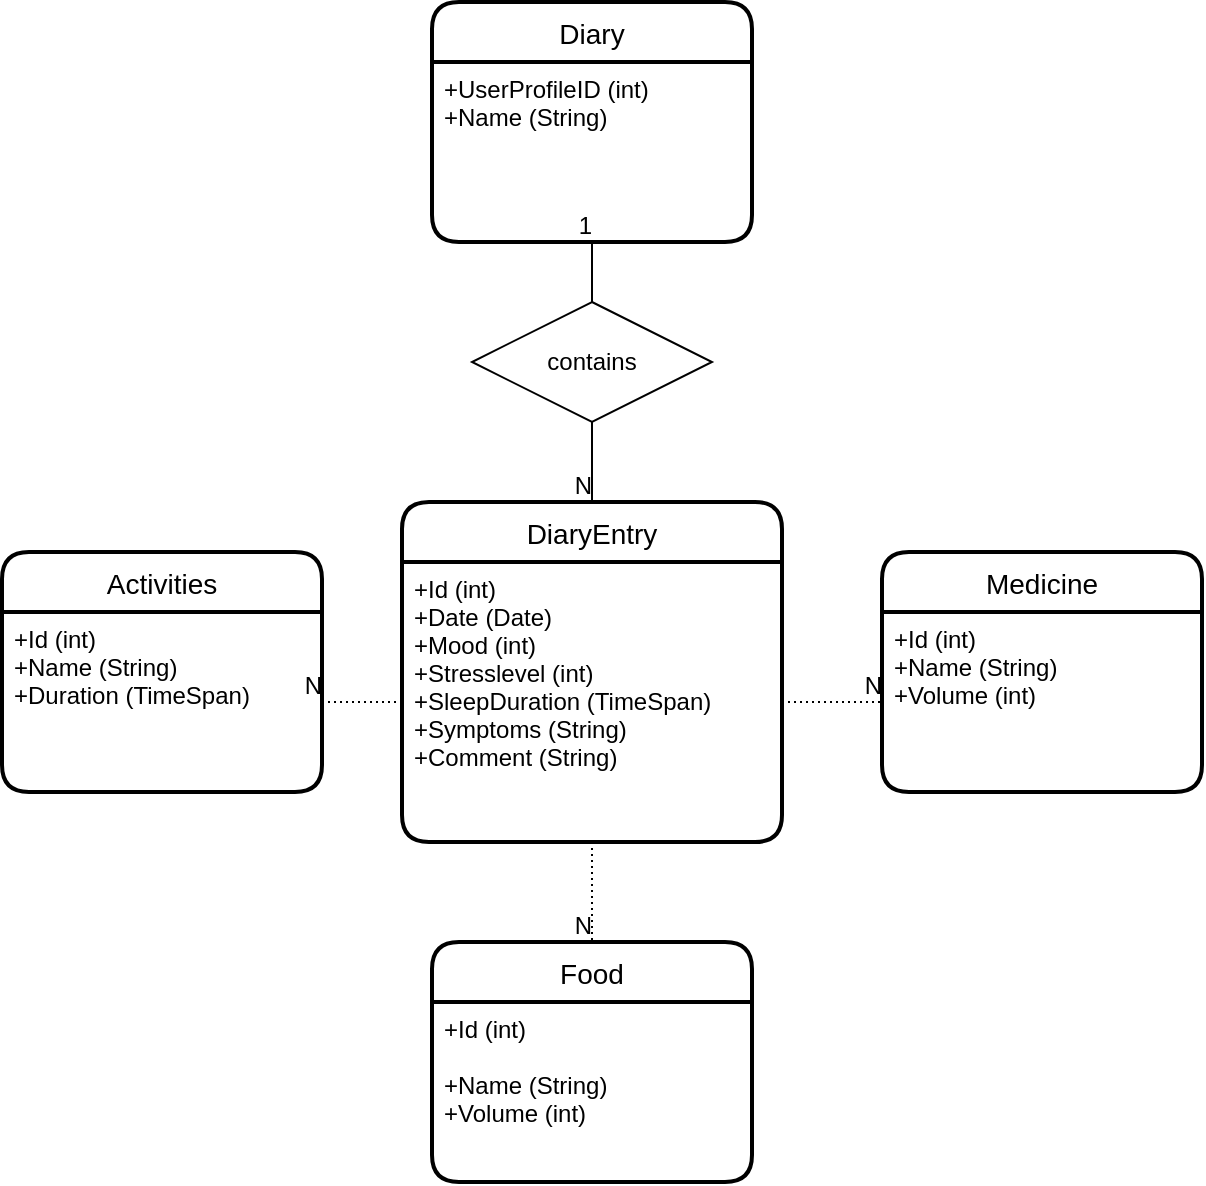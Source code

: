 <mxfile version="13.9.2" type="github">
  <diagram id="C5RBs43oDa-KdzZeNtuy" name="Page-1">
    <mxGraphModel dx="1422" dy="802" grid="1" gridSize="10" guides="1" tooltips="1" connect="1" arrows="1" fold="1" page="1" pageScale="1" pageWidth="827" pageHeight="1169" math="0" shadow="0">
      <root>
        <mxCell id="WIyWlLk6GJQsqaUBKTNV-0" />
        <mxCell id="WIyWlLk6GJQsqaUBKTNV-1" parent="WIyWlLk6GJQsqaUBKTNV-0" />
        <mxCell id="jExvV64Sjha2u6rbKI1r-0" value="Diary" style="swimlane;childLayout=stackLayout;horizontal=1;startSize=30;horizontalStack=0;rounded=1;fontSize=14;fontStyle=0;strokeWidth=2;resizeParent=0;resizeLast=1;shadow=0;dashed=0;align=center;" parent="WIyWlLk6GJQsqaUBKTNV-1" vertex="1">
          <mxGeometry x="325" y="160" width="160" height="120" as="geometry" />
        </mxCell>
        <mxCell id="jExvV64Sjha2u6rbKI1r-1" value="+UserProfileID (int)&#xa;+Name (String)&#xa;&#xa;" style="align=left;strokeColor=none;fillColor=none;spacingLeft=4;fontSize=12;verticalAlign=top;resizable=0;rotatable=0;part=1;" parent="jExvV64Sjha2u6rbKI1r-0" vertex="1">
          <mxGeometry y="30" width="160" height="90" as="geometry" />
        </mxCell>
        <mxCell id="jExvV64Sjha2u6rbKI1r-2" value="DiaryEntry" style="swimlane;childLayout=stackLayout;horizontal=1;startSize=30;horizontalStack=0;rounded=1;fontSize=14;fontStyle=0;strokeWidth=2;resizeParent=0;resizeLast=1;shadow=0;dashed=0;align=center;" parent="WIyWlLk6GJQsqaUBKTNV-1" vertex="1">
          <mxGeometry x="310" y="410" width="190" height="170" as="geometry" />
        </mxCell>
        <mxCell id="jExvV64Sjha2u6rbKI1r-3" value="+Id (int)&#xa;+Date (Date)&#xa;+Mood (int)&#xa;+Stresslevel (int)&#xa;+SleepDuration (TimeSpan)&#xa;+Symptoms (String)&#xa;+Comment (String)&#xa;&#xa;&#xa;" style="align=left;strokeColor=none;fillColor=none;spacingLeft=4;fontSize=12;verticalAlign=top;resizable=0;rotatable=0;part=1;" parent="jExvV64Sjha2u6rbKI1r-2" vertex="1">
          <mxGeometry y="30" width="190" height="140" as="geometry" />
        </mxCell>
        <mxCell id="jExvV64Sjha2u6rbKI1r-13" value="Food" style="swimlane;childLayout=stackLayout;horizontal=1;startSize=30;horizontalStack=0;rounded=1;fontSize=14;fontStyle=0;strokeWidth=2;resizeParent=0;resizeLast=1;shadow=0;dashed=0;align=center;" parent="WIyWlLk6GJQsqaUBKTNV-1" vertex="1">
          <mxGeometry x="325" y="630" width="160" height="120" as="geometry" />
        </mxCell>
        <mxCell id="jExvV64Sjha2u6rbKI1r-14" value="+Id (int)&#xa;&#xa;+Name (String)&#xa;+Volume (int)&#xa;" style="align=left;strokeColor=none;fillColor=none;spacingLeft=4;fontSize=12;verticalAlign=top;resizable=0;rotatable=0;part=1;" parent="jExvV64Sjha2u6rbKI1r-13" vertex="1">
          <mxGeometry y="30" width="160" height="90" as="geometry" />
        </mxCell>
        <mxCell id="jExvV64Sjha2u6rbKI1r-15" value="Medicine" style="swimlane;childLayout=stackLayout;horizontal=1;startSize=30;horizontalStack=0;rounded=1;fontSize=14;fontStyle=0;strokeWidth=2;resizeParent=0;resizeLast=1;shadow=0;dashed=0;align=center;" parent="WIyWlLk6GJQsqaUBKTNV-1" vertex="1">
          <mxGeometry x="550" y="435" width="160" height="120" as="geometry" />
        </mxCell>
        <mxCell id="jExvV64Sjha2u6rbKI1r-16" value="+Id (int)&#xa;+Name (String)&#xa;+Volume (int)&#xa;" style="align=left;strokeColor=none;fillColor=none;spacingLeft=4;fontSize=12;verticalAlign=top;resizable=0;rotatable=0;part=1;" parent="jExvV64Sjha2u6rbKI1r-15" vertex="1">
          <mxGeometry y="30" width="160" height="90" as="geometry" />
        </mxCell>
        <mxCell id="jExvV64Sjha2u6rbKI1r-19" value="Activities" style="swimlane;childLayout=stackLayout;horizontal=1;startSize=30;horizontalStack=0;rounded=1;fontSize=14;fontStyle=0;strokeWidth=2;resizeParent=0;resizeLast=1;shadow=0;dashed=0;align=center;" parent="WIyWlLk6GJQsqaUBKTNV-1" vertex="1">
          <mxGeometry x="110" y="435" width="160" height="120" as="geometry" />
        </mxCell>
        <mxCell id="jExvV64Sjha2u6rbKI1r-20" value="+Id (int)&#xa;+Name (String)&#xa;+Duration (TimeSpan)&#xa;" style="align=left;strokeColor=none;fillColor=none;spacingLeft=4;fontSize=12;verticalAlign=top;resizable=0;rotatable=0;part=1;" parent="jExvV64Sjha2u6rbKI1r-19" vertex="1">
          <mxGeometry y="30" width="160" height="90" as="geometry" />
        </mxCell>
        <mxCell id="4FX_HszdZDeuT69QRn1u-1" value="&lt;div&gt;contains&lt;/div&gt;" style="shape=rhombus;perimeter=rhombusPerimeter;whiteSpace=wrap;html=1;align=center;" parent="WIyWlLk6GJQsqaUBKTNV-1" vertex="1">
          <mxGeometry x="345" y="310" width="120" height="60" as="geometry" />
        </mxCell>
        <mxCell id="4FX_HszdZDeuT69QRn1u-2" value="" style="endArrow=none;html=1;rounded=0;exitX=0.5;exitY=0;exitDx=0;exitDy=0;entryX=0.5;entryY=1;entryDx=0;entryDy=0;" parent="WIyWlLk6GJQsqaUBKTNV-1" source="4FX_HszdZDeuT69QRn1u-1" target="jExvV64Sjha2u6rbKI1r-0" edge="1">
          <mxGeometry relative="1" as="geometry">
            <mxPoint x="330" y="410" as="sourcePoint" />
            <mxPoint x="490" y="410" as="targetPoint" />
          </mxGeometry>
        </mxCell>
        <mxCell id="4FX_HszdZDeuT69QRn1u-3" value="1" style="resizable=0;html=1;align=right;verticalAlign=bottom;" parent="4FX_HszdZDeuT69QRn1u-2" connectable="0" vertex="1">
          <mxGeometry x="1" relative="1" as="geometry" />
        </mxCell>
        <mxCell id="4FX_HszdZDeuT69QRn1u-4" value="" style="endArrow=none;html=1;rounded=0;exitX=0.5;exitY=1;exitDx=0;exitDy=0;entryX=0.5;entryY=0;entryDx=0;entryDy=0;" parent="WIyWlLk6GJQsqaUBKTNV-1" source="4FX_HszdZDeuT69QRn1u-1" target="jExvV64Sjha2u6rbKI1r-2" edge="1">
          <mxGeometry relative="1" as="geometry">
            <mxPoint x="330" y="410" as="sourcePoint" />
            <mxPoint x="490" y="410" as="targetPoint" />
          </mxGeometry>
        </mxCell>
        <mxCell id="4FX_HszdZDeuT69QRn1u-5" value="N" style="resizable=0;html=1;align=right;verticalAlign=bottom;" parent="4FX_HszdZDeuT69QRn1u-4" connectable="0" vertex="1">
          <mxGeometry x="1" relative="1" as="geometry" />
        </mxCell>
        <mxCell id="4FX_HszdZDeuT69QRn1u-6" value="" style="endArrow=none;html=1;rounded=0;dashed=1;dashPattern=1 2;exitX=0;exitY=0.5;exitDx=0;exitDy=0;entryX=1;entryY=0.5;entryDx=0;entryDy=0;" parent="WIyWlLk6GJQsqaUBKTNV-1" source="jExvV64Sjha2u6rbKI1r-3" target="jExvV64Sjha2u6rbKI1r-20" edge="1">
          <mxGeometry relative="1" as="geometry">
            <mxPoint x="330" y="410" as="sourcePoint" />
            <mxPoint x="490" y="410" as="targetPoint" />
          </mxGeometry>
        </mxCell>
        <mxCell id="4FX_HszdZDeuT69QRn1u-7" value="N" style="resizable=0;html=1;align=right;verticalAlign=bottom;" parent="4FX_HszdZDeuT69QRn1u-6" connectable="0" vertex="1">
          <mxGeometry x="1" relative="1" as="geometry" />
        </mxCell>
        <mxCell id="4FX_HszdZDeuT69QRn1u-8" value="" style="endArrow=none;html=1;rounded=0;dashed=1;dashPattern=1 2;exitX=0.5;exitY=1;exitDx=0;exitDy=0;entryX=0.5;entryY=0;entryDx=0;entryDy=0;" parent="WIyWlLk6GJQsqaUBKTNV-1" source="jExvV64Sjha2u6rbKI1r-2" target="jExvV64Sjha2u6rbKI1r-13" edge="1">
          <mxGeometry relative="1" as="geometry">
            <mxPoint x="330" y="410" as="sourcePoint" />
            <mxPoint x="490" y="410" as="targetPoint" />
          </mxGeometry>
        </mxCell>
        <mxCell id="4FX_HszdZDeuT69QRn1u-9" value="N" style="resizable=0;html=1;align=right;verticalAlign=bottom;" parent="4FX_HszdZDeuT69QRn1u-8" connectable="0" vertex="1">
          <mxGeometry x="1" relative="1" as="geometry" />
        </mxCell>
        <mxCell id="4FX_HszdZDeuT69QRn1u-10" value="" style="endArrow=none;html=1;rounded=0;dashed=1;dashPattern=1 2;exitX=1;exitY=0.5;exitDx=0;exitDy=0;entryX=0;entryY=0.5;entryDx=0;entryDy=0;" parent="WIyWlLk6GJQsqaUBKTNV-1" source="jExvV64Sjha2u6rbKI1r-3" target="jExvV64Sjha2u6rbKI1r-16" edge="1">
          <mxGeometry relative="1" as="geometry">
            <mxPoint x="330" y="410" as="sourcePoint" />
            <mxPoint x="490" y="410" as="targetPoint" />
          </mxGeometry>
        </mxCell>
        <mxCell id="4FX_HszdZDeuT69QRn1u-11" value="N" style="resizable=0;html=1;align=right;verticalAlign=bottom;" parent="4FX_HszdZDeuT69QRn1u-10" connectable="0" vertex="1">
          <mxGeometry x="1" relative="1" as="geometry" />
        </mxCell>
      </root>
    </mxGraphModel>
  </diagram>
</mxfile>

